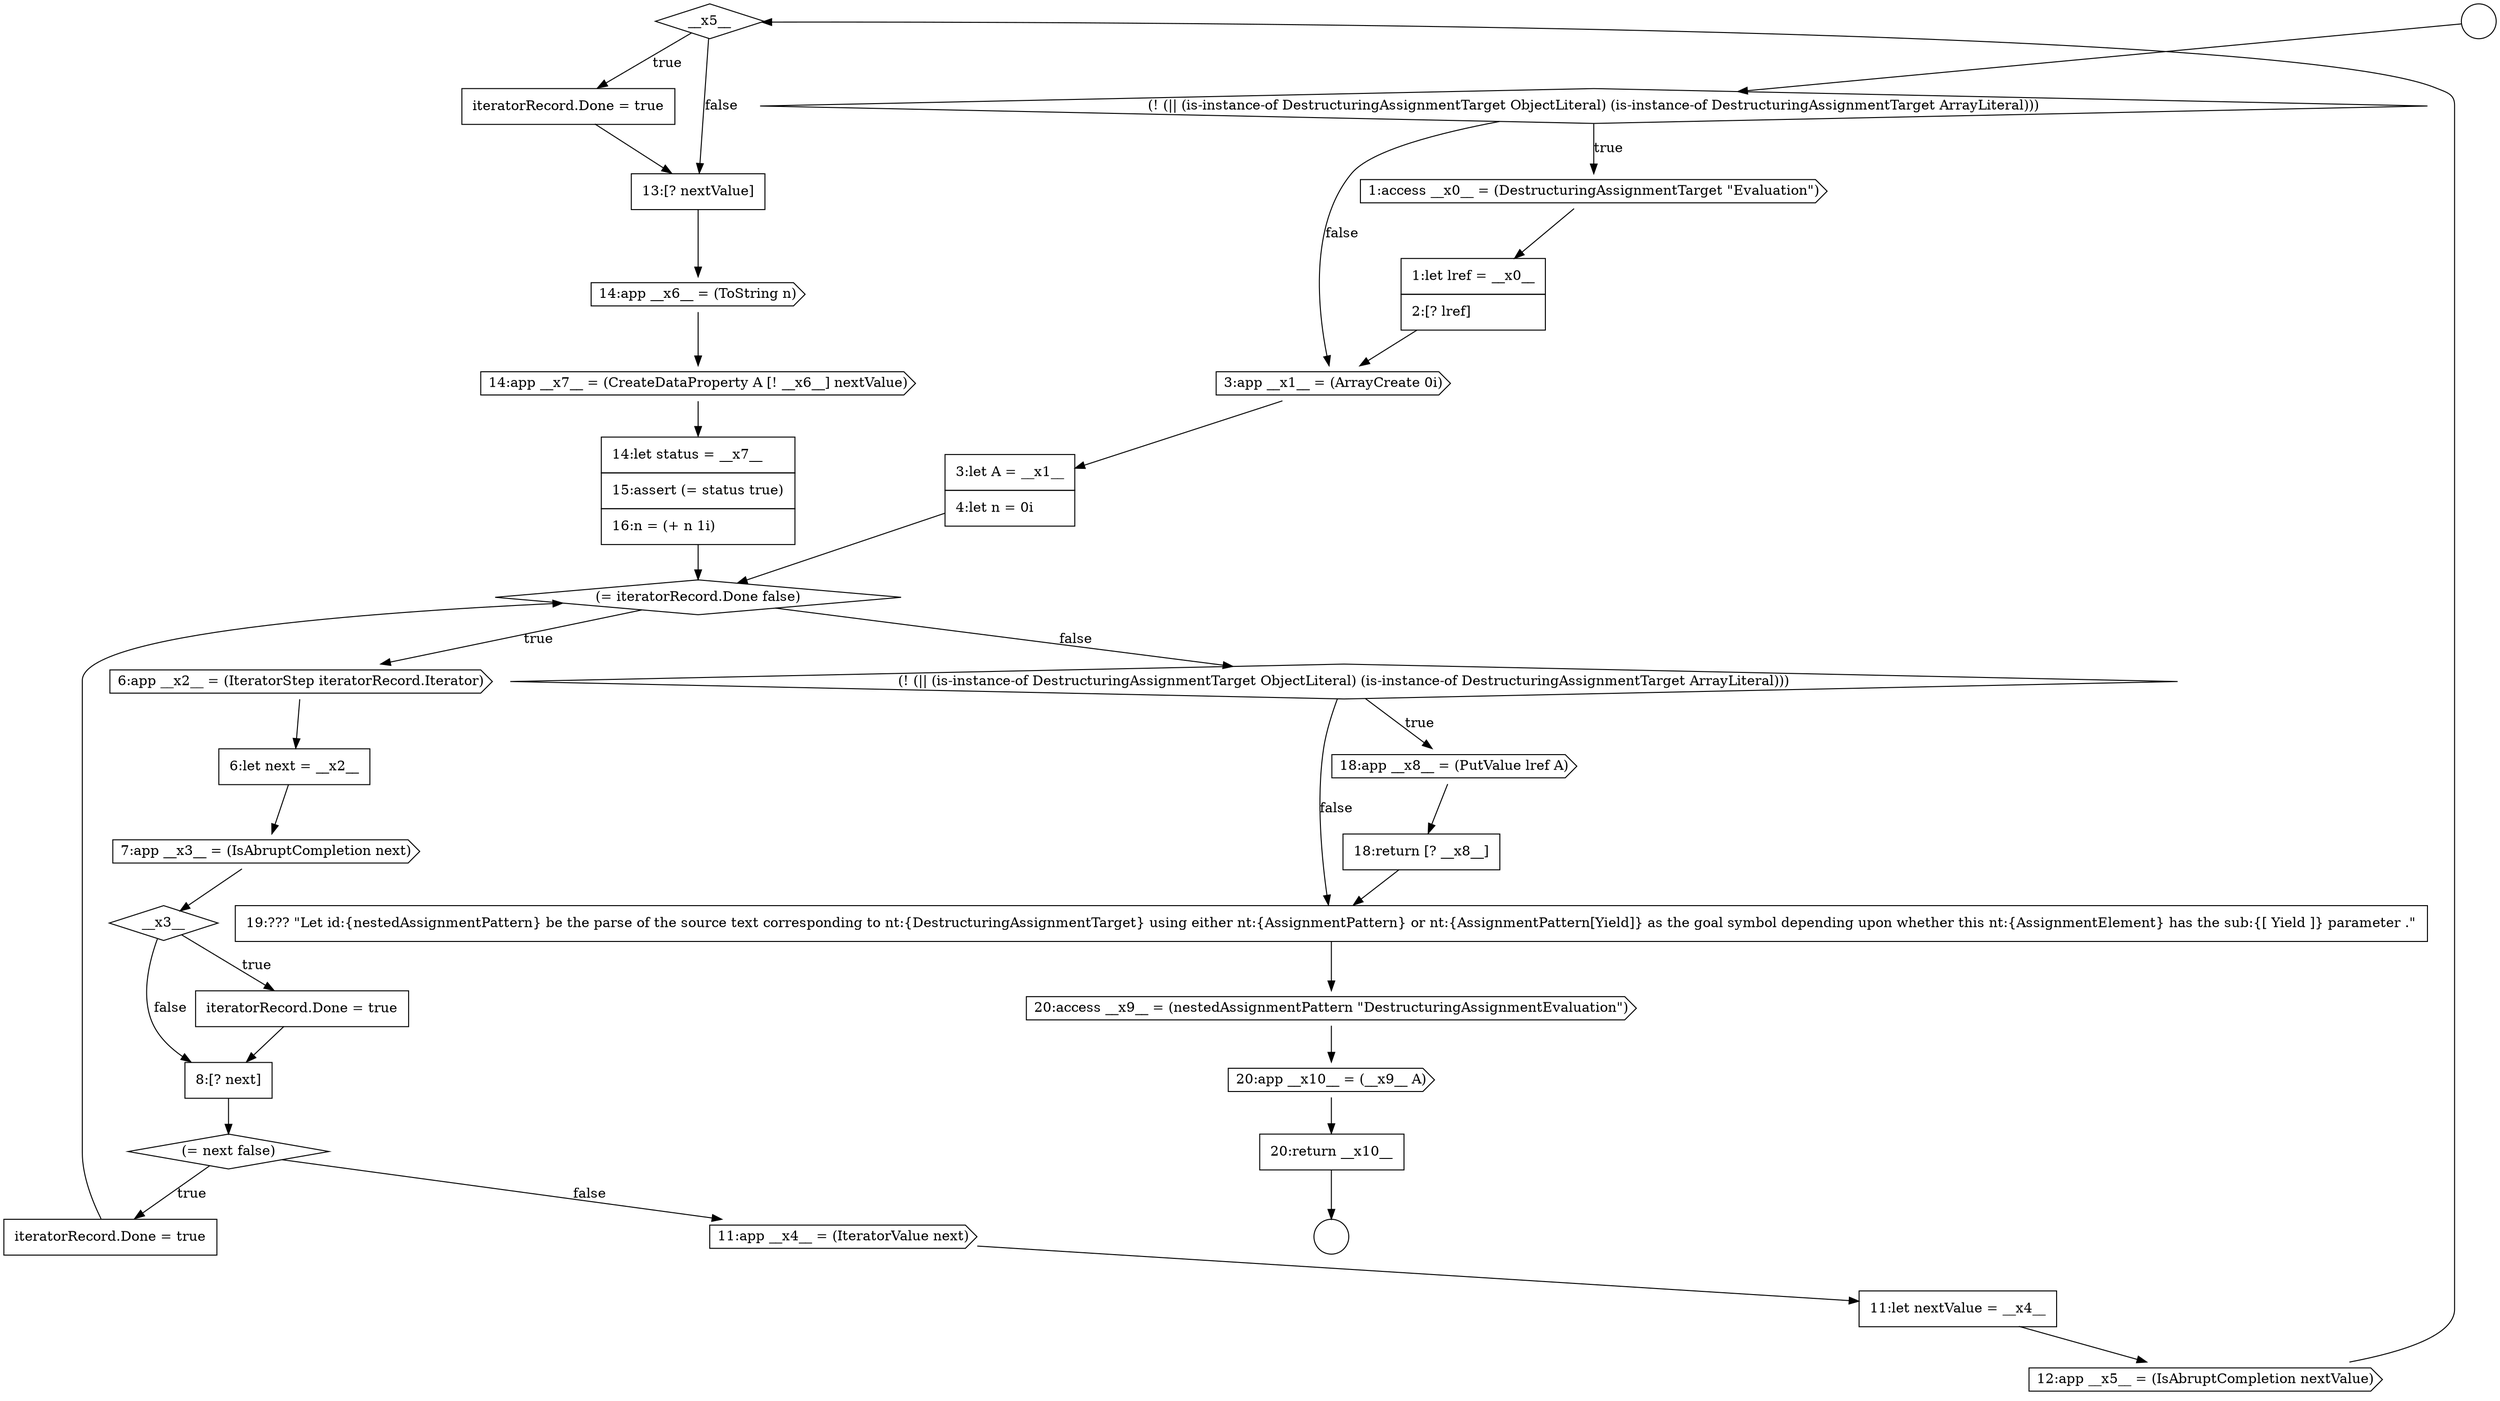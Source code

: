 digraph {
  node5116 [shape=diamond, label=<<font color="black">__x5__</font>> color="black" fillcolor="white" style=filled]
  node5120 [shape=cds, label=<<font color="black">14:app __x7__ = (CreateDataProperty A [! __x6__] nextValue)</font>> color="black" fillcolor="white" style=filled]
  node5123 [shape=cds, label=<<font color="black">18:app __x8__ = (PutValue lref A)</font>> color="black" fillcolor="white" style=filled]
  node5108 [shape=diamond, label=<<font color="black">__x3__</font>> color="black" fillcolor="white" style=filled]
  node5127 [shape=cds, label=<<font color="black">20:app __x10__ = (__x9__ A)</font>> color="black" fillcolor="white" style=filled]
  node5101 [shape=none, margin=0, label=<<font color="black">
    <table border="0" cellborder="1" cellspacing="0" cellpadding="10">
      <tr><td align="left">1:let lref = __x0__</td></tr>
      <tr><td align="left">2:[? lref]</td></tr>
    </table>
  </font>> color="black" fillcolor="white" style=filled]
  node5102 [shape=cds, label=<<font color="black">3:app __x1__ = (ArrayCreate 0i)</font>> color="black" fillcolor="white" style=filled]
  node5113 [shape=cds, label=<<font color="black">11:app __x4__ = (IteratorValue next)</font>> color="black" fillcolor="white" style=filled]
  node5098 [shape=circle label=" " color="black" fillcolor="white" style=filled]
  node5107 [shape=cds, label=<<font color="black">7:app __x3__ = (IsAbruptCompletion next)</font>> color="black" fillcolor="white" style=filled]
  node5118 [shape=none, margin=0, label=<<font color="black">
    <table border="0" cellborder="1" cellspacing="0" cellpadding="10">
      <tr><td align="left">13:[? nextValue]</td></tr>
    </table>
  </font>> color="black" fillcolor="white" style=filled]
  node5103 [shape=none, margin=0, label=<<font color="black">
    <table border="0" cellborder="1" cellspacing="0" cellpadding="10">
      <tr><td align="left">3:let A = __x1__</td></tr>
      <tr><td align="left">4:let n = 0i</td></tr>
    </table>
  </font>> color="black" fillcolor="white" style=filled]
  node5114 [shape=none, margin=0, label=<<font color="black">
    <table border="0" cellborder="1" cellspacing="0" cellpadding="10">
      <tr><td align="left">11:let nextValue = __x4__</td></tr>
    </table>
  </font>> color="black" fillcolor="white" style=filled]
  node5106 [shape=none, margin=0, label=<<font color="black">
    <table border="0" cellborder="1" cellspacing="0" cellpadding="10">
      <tr><td align="left">6:let next = __x2__</td></tr>
    </table>
  </font>> color="black" fillcolor="white" style=filled]
  node5100 [shape=cds, label=<<font color="black">1:access __x0__ = (DestructuringAssignmentTarget &quot;Evaluation&quot;)</font>> color="black" fillcolor="white" style=filled]
  node5104 [shape=diamond, label=<<font color="black">(= iteratorRecord.Done false)</font>> color="black" fillcolor="white" style=filled]
  node5117 [shape=none, margin=0, label=<<font color="black">
    <table border="0" cellborder="1" cellspacing="0" cellpadding="10">
      <tr><td align="left">iteratorRecord.Done = true</td></tr>
    </table>
  </font>> color="black" fillcolor="white" style=filled]
  node5122 [shape=diamond, label=<<font color="black">(! (|| (is-instance-of DestructuringAssignmentTarget ObjectLiteral) (is-instance-of DestructuringAssignmentTarget ArrayLiteral)))</font>> color="black" fillcolor="white" style=filled]
  node5112 [shape=none, margin=0, label=<<font color="black">
    <table border="0" cellborder="1" cellspacing="0" cellpadding="10">
      <tr><td align="left">iteratorRecord.Done = true</td></tr>
    </table>
  </font>> color="black" fillcolor="white" style=filled]
  node5126 [shape=cds, label=<<font color="black">20:access __x9__ = (nestedAssignmentPattern &quot;DestructuringAssignmentEvaluation&quot;)</font>> color="black" fillcolor="white" style=filled]
  node5121 [shape=none, margin=0, label=<<font color="black">
    <table border="0" cellborder="1" cellspacing="0" cellpadding="10">
      <tr><td align="left">14:let status = __x7__</td></tr>
      <tr><td align="left">15:assert (= status true)</td></tr>
      <tr><td align="left">16:n = (+ n 1i)</td></tr>
    </table>
  </font>> color="black" fillcolor="white" style=filled]
  node5099 [shape=diamond, label=<<font color="black">(! (|| (is-instance-of DestructuringAssignmentTarget ObjectLiteral) (is-instance-of DestructuringAssignmentTarget ArrayLiteral)))</font>> color="black" fillcolor="white" style=filled]
  node5097 [shape=circle label=" " color="black" fillcolor="white" style=filled]
  node5125 [shape=none, margin=0, label=<<font color="black">
    <table border="0" cellborder="1" cellspacing="0" cellpadding="10">
      <tr><td align="left">19:??? &quot;Let id:{nestedAssignmentPattern} be the parse of the source text corresponding to nt:{DestructuringAssignmentTarget} using either nt:{AssignmentPattern} or nt:{AssignmentPattern[Yield]} as the goal symbol depending upon whether this nt:{AssignmentElement} has the sub:{[ Yield ]} parameter .&quot;</td></tr>
    </table>
  </font>> color="black" fillcolor="white" style=filled]
  node5111 [shape=diamond, label=<<font color="black">(= next false)</font>> color="black" fillcolor="white" style=filled]
  node5115 [shape=cds, label=<<font color="black">12:app __x5__ = (IsAbruptCompletion nextValue)</font>> color="black" fillcolor="white" style=filled]
  node5124 [shape=none, margin=0, label=<<font color="black">
    <table border="0" cellborder="1" cellspacing="0" cellpadding="10">
      <tr><td align="left">18:return [? __x8__]</td></tr>
    </table>
  </font>> color="black" fillcolor="white" style=filled]
  node5109 [shape=none, margin=0, label=<<font color="black">
    <table border="0" cellborder="1" cellspacing="0" cellpadding="10">
      <tr><td align="left">iteratorRecord.Done = true</td></tr>
    </table>
  </font>> color="black" fillcolor="white" style=filled]
  node5119 [shape=cds, label=<<font color="black">14:app __x6__ = (ToString n)</font>> color="black" fillcolor="white" style=filled]
  node5128 [shape=none, margin=0, label=<<font color="black">
    <table border="0" cellborder="1" cellspacing="0" cellpadding="10">
      <tr><td align="left">20:return __x10__</td></tr>
    </table>
  </font>> color="black" fillcolor="white" style=filled]
  node5105 [shape=cds, label=<<font color="black">6:app __x2__ = (IteratorStep iteratorRecord.Iterator)</font>> color="black" fillcolor="white" style=filled]
  node5110 [shape=none, margin=0, label=<<font color="black">
    <table border="0" cellborder="1" cellspacing="0" cellpadding="10">
      <tr><td align="left">8:[? next]</td></tr>
    </table>
  </font>> color="black" fillcolor="white" style=filled]
  node5110 -> node5111 [ color="black"]
  node5116 -> node5117 [label=<<font color="black">true</font>> color="black"]
  node5116 -> node5118 [label=<<font color="black">false</font>> color="black"]
  node5104 -> node5105 [label=<<font color="black">true</font>> color="black"]
  node5104 -> node5122 [label=<<font color="black">false</font>> color="black"]
  node5114 -> node5115 [ color="black"]
  node5120 -> node5121 [ color="black"]
  node5112 -> node5104 [ color="black"]
  node5125 -> node5126 [ color="black"]
  node5103 -> node5104 [ color="black"]
  node5099 -> node5100 [label=<<font color="black">true</font>> color="black"]
  node5099 -> node5102 [label=<<font color="black">false</font>> color="black"]
  node5117 -> node5118 [ color="black"]
  node5106 -> node5107 [ color="black"]
  node5100 -> node5101 [ color="black"]
  node5124 -> node5125 [ color="black"]
  node5105 -> node5106 [ color="black"]
  node5122 -> node5123 [label=<<font color="black">true</font>> color="black"]
  node5122 -> node5125 [label=<<font color="black">false</font>> color="black"]
  node5111 -> node5112 [label=<<font color="black">true</font>> color="black"]
  node5111 -> node5113 [label=<<font color="black">false</font>> color="black"]
  node5113 -> node5114 [ color="black"]
  node5119 -> node5120 [ color="black"]
  node5097 -> node5099 [ color="black"]
  node5118 -> node5119 [ color="black"]
  node5128 -> node5098 [ color="black"]
  node5123 -> node5124 [ color="black"]
  node5107 -> node5108 [ color="black"]
  node5108 -> node5109 [label=<<font color="black">true</font>> color="black"]
  node5108 -> node5110 [label=<<font color="black">false</font>> color="black"]
  node5126 -> node5127 [ color="black"]
  node5127 -> node5128 [ color="black"]
  node5102 -> node5103 [ color="black"]
  node5121 -> node5104 [ color="black"]
  node5109 -> node5110 [ color="black"]
  node5101 -> node5102 [ color="black"]
  node5115 -> node5116 [ color="black"]
}
